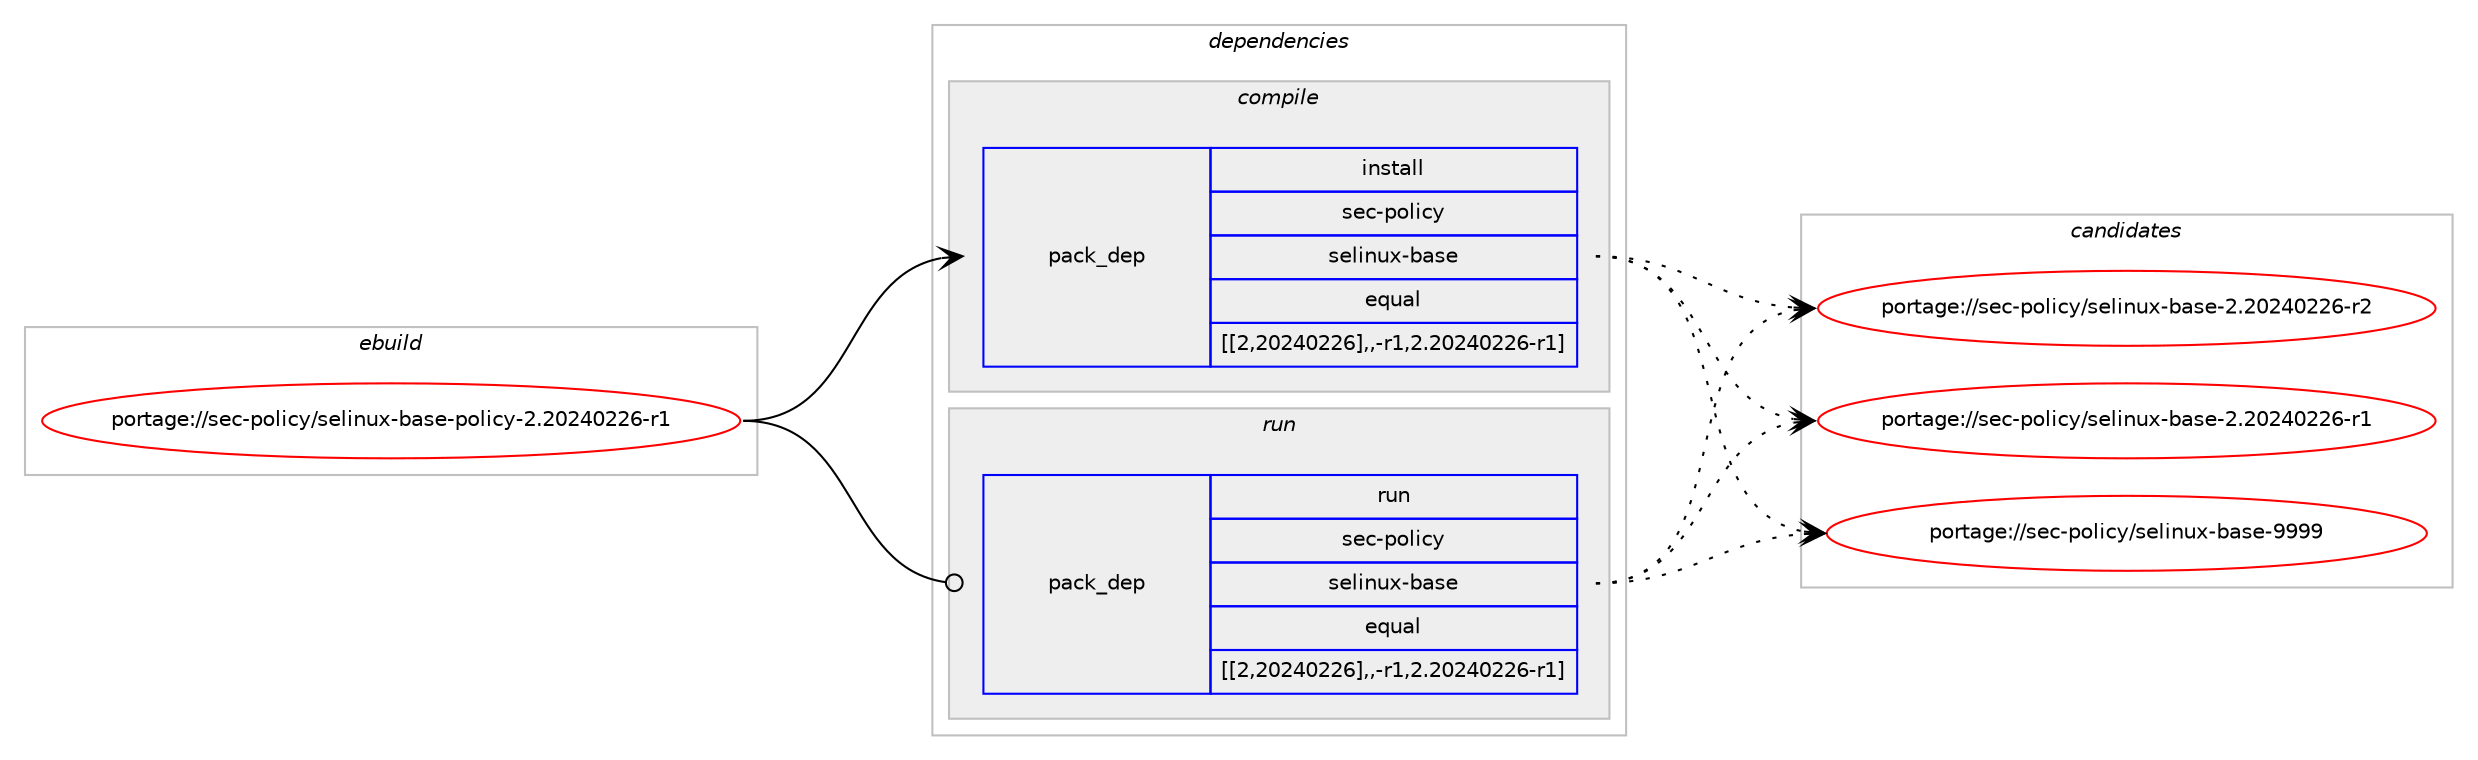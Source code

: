 digraph prolog {

# *************
# Graph options
# *************

newrank=true;
concentrate=true;
compound=true;
graph [rankdir=LR,fontname=Helvetica,fontsize=10,ranksep=1.5];#, ranksep=2.5, nodesep=0.2];
edge  [arrowhead=vee];
node  [fontname=Helvetica,fontsize=10];

# **********
# The ebuild
# **********

subgraph cluster_leftcol {
color=gray;
label=<<i>ebuild</i>>;
id [label="portage://sec-policy/selinux-base-policy-2.20240226-r1", color=red, width=4, href="../sec-policy/selinux-base-policy-2.20240226-r1.svg"];
}

# ****************
# The dependencies
# ****************

subgraph cluster_midcol {
color=gray;
label=<<i>dependencies</i>>;
subgraph cluster_compile {
fillcolor="#eeeeee";
style=filled;
label=<<i>compile</i>>;
subgraph pack313672 {
dependency430903 [label=<<TABLE BORDER="0" CELLBORDER="1" CELLSPACING="0" CELLPADDING="4" WIDTH="220"><TR><TD ROWSPAN="6" CELLPADDING="30">pack_dep</TD></TR><TR><TD WIDTH="110">install</TD></TR><TR><TD>sec-policy</TD></TR><TR><TD>selinux-base</TD></TR><TR><TD>equal</TD></TR><TR><TD>[[2,20240226],,-r1,2.20240226-r1]</TD></TR></TABLE>>, shape=none, color=blue];
}
id:e -> dependency430903:w [weight=20,style="solid",arrowhead="vee"];
}
subgraph cluster_compileandrun {
fillcolor="#eeeeee";
style=filled;
label=<<i>compile and run</i>>;
}
subgraph cluster_run {
fillcolor="#eeeeee";
style=filled;
label=<<i>run</i>>;
subgraph pack313673 {
dependency430904 [label=<<TABLE BORDER="0" CELLBORDER="1" CELLSPACING="0" CELLPADDING="4" WIDTH="220"><TR><TD ROWSPAN="6" CELLPADDING="30">pack_dep</TD></TR><TR><TD WIDTH="110">run</TD></TR><TR><TD>sec-policy</TD></TR><TR><TD>selinux-base</TD></TR><TR><TD>equal</TD></TR><TR><TD>[[2,20240226],,-r1,2.20240226-r1]</TD></TR></TABLE>>, shape=none, color=blue];
}
id:e -> dependency430904:w [weight=20,style="solid",arrowhead="odot"];
}
}

# **************
# The candidates
# **************

subgraph cluster_choices {
rank=same;
color=gray;
label=<<i>candidates</i>>;

subgraph choice313672 {
color=black;
nodesep=1;
choice115101994511211110810599121471151011081051101171204598971151014557575757 [label="portage://sec-policy/selinux-base-9999", color=red, width=4,href="../sec-policy/selinux-base-9999.svg"];
choice1151019945112111108105991214711510110810511011712045989711510145504650485052485050544511450 [label="portage://sec-policy/selinux-base-2.20240226-r2", color=red, width=4,href="../sec-policy/selinux-base-2.20240226-r2.svg"];
choice1151019945112111108105991214711510110810511011712045989711510145504650485052485050544511449 [label="portage://sec-policy/selinux-base-2.20240226-r1", color=red, width=4,href="../sec-policy/selinux-base-2.20240226-r1.svg"];
dependency430903:e -> choice115101994511211110810599121471151011081051101171204598971151014557575757:w [style=dotted,weight="100"];
dependency430903:e -> choice1151019945112111108105991214711510110810511011712045989711510145504650485052485050544511450:w [style=dotted,weight="100"];
dependency430903:e -> choice1151019945112111108105991214711510110810511011712045989711510145504650485052485050544511449:w [style=dotted,weight="100"];
}
subgraph choice313673 {
color=black;
nodesep=1;
choice115101994511211110810599121471151011081051101171204598971151014557575757 [label="portage://sec-policy/selinux-base-9999", color=red, width=4,href="../sec-policy/selinux-base-9999.svg"];
choice1151019945112111108105991214711510110810511011712045989711510145504650485052485050544511450 [label="portage://sec-policy/selinux-base-2.20240226-r2", color=red, width=4,href="../sec-policy/selinux-base-2.20240226-r2.svg"];
choice1151019945112111108105991214711510110810511011712045989711510145504650485052485050544511449 [label="portage://sec-policy/selinux-base-2.20240226-r1", color=red, width=4,href="../sec-policy/selinux-base-2.20240226-r1.svg"];
dependency430904:e -> choice115101994511211110810599121471151011081051101171204598971151014557575757:w [style=dotted,weight="100"];
dependency430904:e -> choice1151019945112111108105991214711510110810511011712045989711510145504650485052485050544511450:w [style=dotted,weight="100"];
dependency430904:e -> choice1151019945112111108105991214711510110810511011712045989711510145504650485052485050544511449:w [style=dotted,weight="100"];
}
}

}
